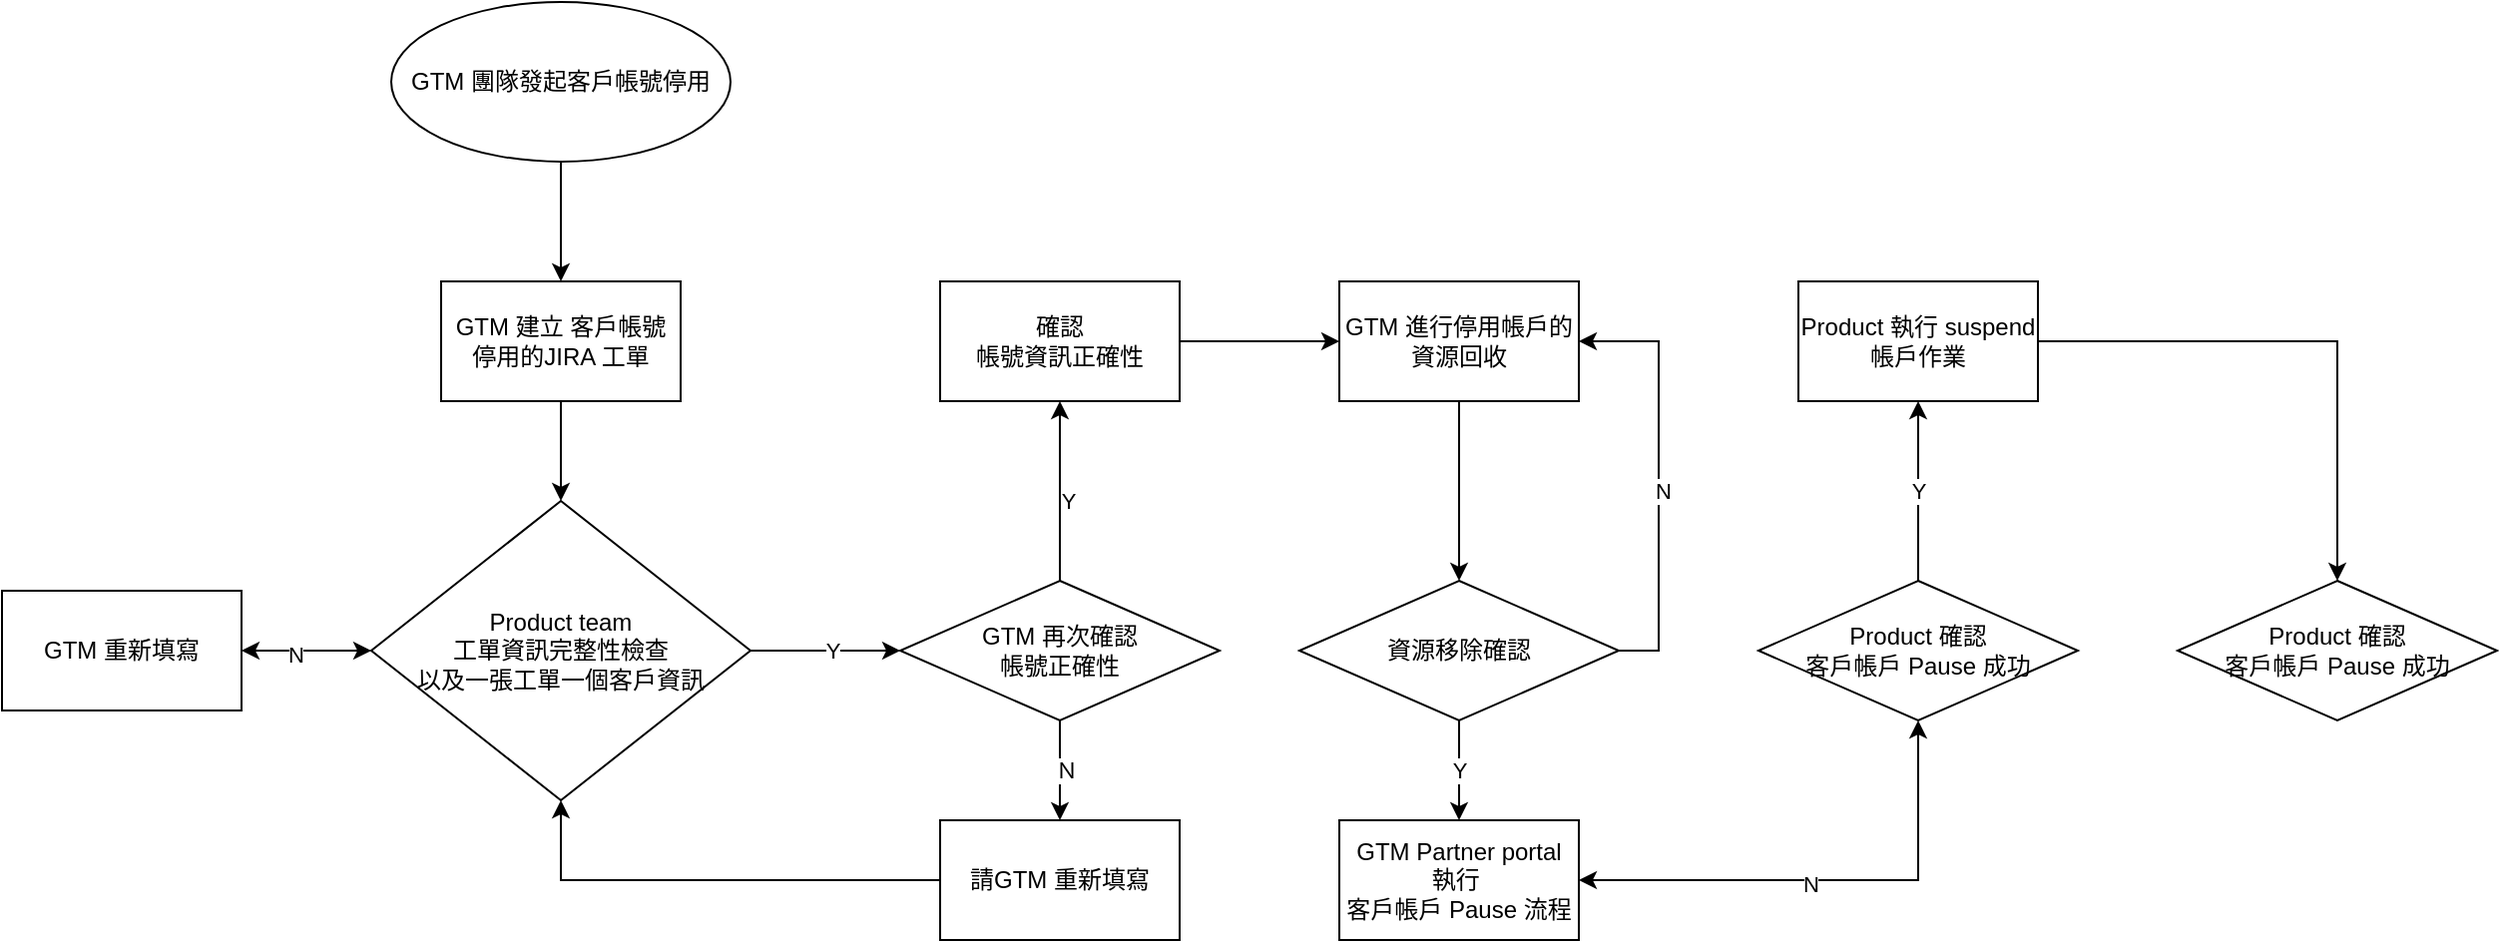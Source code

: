 <mxfile version="28.2.5">
  <diagram name="第 1 页" id="7KOVuoNR6yLcS_YiWcBr">
    <mxGraphModel dx="1426" dy="802" grid="1" gridSize="10" guides="1" tooltips="1" connect="1" arrows="1" fold="1" page="1" pageScale="1" pageWidth="1169" pageHeight="827" math="0" shadow="0">
      <root>
        <mxCell id="0" />
        <mxCell id="1" parent="0" />
        <mxCell id="sAVfpXOolL90ge-oOt5B-12" style="edgeStyle=orthogonalEdgeStyle;rounded=0;orthogonalLoop=1;jettySize=auto;html=1;entryX=0.5;entryY=0;entryDx=0;entryDy=0;" edge="1" parent="1" source="sAVfpXOolL90ge-oOt5B-1" target="sAVfpXOolL90ge-oOt5B-2">
          <mxGeometry relative="1" as="geometry" />
        </mxCell>
        <mxCell id="sAVfpXOolL90ge-oOt5B-1" value="GTM 團隊發起客戶帳號停用" style="ellipse;whiteSpace=wrap;html=1;" vertex="1" parent="1">
          <mxGeometry x="245" y="40" width="170" height="80" as="geometry" />
        </mxCell>
        <mxCell id="sAVfpXOolL90ge-oOt5B-13" value="" style="edgeStyle=orthogonalEdgeStyle;rounded=0;orthogonalLoop=1;jettySize=auto;html=1;" edge="1" parent="1" source="sAVfpXOolL90ge-oOt5B-2" target="sAVfpXOolL90ge-oOt5B-3">
          <mxGeometry relative="1" as="geometry" />
        </mxCell>
        <mxCell id="sAVfpXOolL90ge-oOt5B-2" value="&lt;div&gt;GTM 建立 客戶帳號&lt;/div&gt;&lt;div&gt;停用的JIRA 工單&lt;/div&gt;" style="rounded=0;whiteSpace=wrap;html=1;" vertex="1" parent="1">
          <mxGeometry x="270" y="180" width="120" height="60" as="geometry" />
        </mxCell>
        <mxCell id="sAVfpXOolL90ge-oOt5B-6" value="" style="edgeStyle=orthogonalEdgeStyle;rounded=0;orthogonalLoop=1;jettySize=auto;html=1;startArrow=classic;startFill=1;" edge="1" parent="1" source="sAVfpXOolL90ge-oOt5B-3" target="sAVfpXOolL90ge-oOt5B-4">
          <mxGeometry relative="1" as="geometry" />
        </mxCell>
        <mxCell id="sAVfpXOolL90ge-oOt5B-19" value="N" style="edgeLabel;html=1;align=center;verticalAlign=middle;resizable=0;points=[];" vertex="1" connectable="0" parent="sAVfpXOolL90ge-oOt5B-6">
          <mxGeometry x="0.169" y="2" relative="1" as="geometry">
            <mxPoint as="offset" />
          </mxGeometry>
        </mxCell>
        <mxCell id="sAVfpXOolL90ge-oOt5B-14" value="" style="edgeStyle=orthogonalEdgeStyle;rounded=0;orthogonalLoop=1;jettySize=auto;html=1;" edge="1" parent="1" source="sAVfpXOolL90ge-oOt5B-3" target="sAVfpXOolL90ge-oOt5B-10">
          <mxGeometry relative="1" as="geometry" />
        </mxCell>
        <mxCell id="sAVfpXOolL90ge-oOt5B-20" value="Y" style="edgeLabel;html=1;align=center;verticalAlign=middle;resizable=0;points=[];" vertex="1" connectable="0" parent="sAVfpXOolL90ge-oOt5B-14">
          <mxGeometry x="0.093" relative="1" as="geometry">
            <mxPoint as="offset" />
          </mxGeometry>
        </mxCell>
        <mxCell id="sAVfpXOolL90ge-oOt5B-3" value="&lt;div&gt;Product team&lt;/div&gt;&lt;div&gt;工單資訊完整性檢查&lt;/div&gt;&lt;div&gt;以及一張工單一個客戶資訊&lt;/div&gt;" style="rhombus;whiteSpace=wrap;html=1;" vertex="1" parent="1">
          <mxGeometry x="235" y="290" width="190" height="150" as="geometry" />
        </mxCell>
        <mxCell id="sAVfpXOolL90ge-oOt5B-4" value="GTM 重新填寫" style="rounded=0;whiteSpace=wrap;html=1;" vertex="1" parent="1">
          <mxGeometry x="50" y="335" width="120" height="60" as="geometry" />
        </mxCell>
        <mxCell id="sAVfpXOolL90ge-oOt5B-23" value="" style="edgeStyle=orthogonalEdgeStyle;rounded=0;orthogonalLoop=1;jettySize=auto;html=1;" edge="1" parent="1" source="sAVfpXOolL90ge-oOt5B-9" target="sAVfpXOolL90ge-oOt5B-22">
          <mxGeometry relative="1" as="geometry" />
        </mxCell>
        <mxCell id="sAVfpXOolL90ge-oOt5B-9" value="&lt;div&gt;確認&lt;/div&gt;&lt;div&gt;帳號資訊正確性&lt;/div&gt;" style="rounded=0;whiteSpace=wrap;html=1;" vertex="1" parent="1">
          <mxGeometry x="520" y="180" width="120" height="60" as="geometry" />
        </mxCell>
        <mxCell id="sAVfpXOolL90ge-oOt5B-15" value="" style="edgeStyle=orthogonalEdgeStyle;rounded=0;orthogonalLoop=1;jettySize=auto;html=1;" edge="1" parent="1" source="sAVfpXOolL90ge-oOt5B-10" target="sAVfpXOolL90ge-oOt5B-11">
          <mxGeometry relative="1" as="geometry" />
        </mxCell>
        <mxCell id="sAVfpXOolL90ge-oOt5B-17" value="Ｎ" style="edgeLabel;html=1;align=center;verticalAlign=middle;resizable=0;points=[];" vertex="1" connectable="0" parent="sAVfpXOolL90ge-oOt5B-15">
          <mxGeometry y="3" relative="1" as="geometry">
            <mxPoint as="offset" />
          </mxGeometry>
        </mxCell>
        <mxCell id="sAVfpXOolL90ge-oOt5B-16" value="" style="edgeStyle=orthogonalEdgeStyle;rounded=0;orthogonalLoop=1;jettySize=auto;html=1;" edge="1" parent="1" source="sAVfpXOolL90ge-oOt5B-10" target="sAVfpXOolL90ge-oOt5B-9">
          <mxGeometry relative="1" as="geometry" />
        </mxCell>
        <mxCell id="sAVfpXOolL90ge-oOt5B-18" value="Y" style="edgeLabel;html=1;align=center;verticalAlign=middle;resizable=0;points=[];" vertex="1" connectable="0" parent="sAVfpXOolL90ge-oOt5B-16">
          <mxGeometry x="-0.1" y="-4" relative="1" as="geometry">
            <mxPoint as="offset" />
          </mxGeometry>
        </mxCell>
        <mxCell id="sAVfpXOolL90ge-oOt5B-10" value="&lt;div&gt;GTM 再次確認&lt;/div&gt;&lt;div&gt;帳號正確性&lt;/div&gt;" style="rhombus;whiteSpace=wrap;html=1;" vertex="1" parent="1">
          <mxGeometry x="500" y="330" width="160" height="70" as="geometry" />
        </mxCell>
        <mxCell id="sAVfpXOolL90ge-oOt5B-21" style="edgeStyle=orthogonalEdgeStyle;rounded=0;orthogonalLoop=1;jettySize=auto;html=1;entryX=0.5;entryY=1;entryDx=0;entryDy=0;" edge="1" parent="1" source="sAVfpXOolL90ge-oOt5B-11" target="sAVfpXOolL90ge-oOt5B-3">
          <mxGeometry relative="1" as="geometry" />
        </mxCell>
        <mxCell id="sAVfpXOolL90ge-oOt5B-11" value="請GTM 重新填寫" style="rounded=0;whiteSpace=wrap;html=1;" vertex="1" parent="1">
          <mxGeometry x="520" y="450" width="120" height="60" as="geometry" />
        </mxCell>
        <mxCell id="sAVfpXOolL90ge-oOt5B-26" value="" style="edgeStyle=orthogonalEdgeStyle;rounded=0;orthogonalLoop=1;jettySize=auto;html=1;" edge="1" parent="1" source="sAVfpXOolL90ge-oOt5B-22" target="sAVfpXOolL90ge-oOt5B-24">
          <mxGeometry relative="1" as="geometry" />
        </mxCell>
        <mxCell id="sAVfpXOolL90ge-oOt5B-22" value="&lt;div&gt;GTM 進行停用帳戶的&lt;/div&gt;&lt;div&gt;資源回收&lt;/div&gt;" style="whiteSpace=wrap;html=1;rounded=0;" vertex="1" parent="1">
          <mxGeometry x="720" y="180" width="120" height="60" as="geometry" />
        </mxCell>
        <mxCell id="sAVfpXOolL90ge-oOt5B-28" value="Y" style="edgeStyle=orthogonalEdgeStyle;rounded=0;orthogonalLoop=1;jettySize=auto;html=1;" edge="1" parent="1" source="sAVfpXOolL90ge-oOt5B-24" target="sAVfpXOolL90ge-oOt5B-27">
          <mxGeometry relative="1" as="geometry" />
        </mxCell>
        <mxCell id="sAVfpXOolL90ge-oOt5B-29" style="edgeStyle=orthogonalEdgeStyle;rounded=0;orthogonalLoop=1;jettySize=auto;html=1;entryX=1;entryY=0.5;entryDx=0;entryDy=0;exitX=1;exitY=0.5;exitDx=0;exitDy=0;" edge="1" parent="1" source="sAVfpXOolL90ge-oOt5B-24" target="sAVfpXOolL90ge-oOt5B-22">
          <mxGeometry relative="1" as="geometry" />
        </mxCell>
        <mxCell id="sAVfpXOolL90ge-oOt5B-30" value="N" style="edgeLabel;html=1;align=center;verticalAlign=middle;resizable=0;points=[];" vertex="1" connectable="0" parent="sAVfpXOolL90ge-oOt5B-29">
          <mxGeometry x="-0.07" y="-2" relative="1" as="geometry">
            <mxPoint as="offset" />
          </mxGeometry>
        </mxCell>
        <mxCell id="sAVfpXOolL90ge-oOt5B-24" value="資源移除確認" style="rhombus;whiteSpace=wrap;html=1;" vertex="1" parent="1">
          <mxGeometry x="700" y="330" width="160" height="70" as="geometry" />
        </mxCell>
        <mxCell id="sAVfpXOolL90ge-oOt5B-32" style="edgeStyle=orthogonalEdgeStyle;rounded=0;orthogonalLoop=1;jettySize=auto;html=1;entryX=0.5;entryY=1;entryDx=0;entryDy=0;startArrow=classic;startFill=1;" edge="1" parent="1" source="sAVfpXOolL90ge-oOt5B-27" target="sAVfpXOolL90ge-oOt5B-31">
          <mxGeometry relative="1" as="geometry" />
        </mxCell>
        <mxCell id="sAVfpXOolL90ge-oOt5B-35" value="N" style="edgeLabel;html=1;align=center;verticalAlign=middle;resizable=0;points=[];" vertex="1" connectable="0" parent="sAVfpXOolL90ge-oOt5B-32">
          <mxGeometry x="-0.072" y="-2" relative="1" as="geometry">
            <mxPoint as="offset" />
          </mxGeometry>
        </mxCell>
        <mxCell id="sAVfpXOolL90ge-oOt5B-27" value="&lt;div&gt;GTM Partner portal 執行&amp;nbsp;&lt;/div&gt;&lt;div&gt;客戶帳戶 Pause 流程&lt;/div&gt;" style="whiteSpace=wrap;html=1;rounded=0;" vertex="1" parent="1">
          <mxGeometry x="720" y="450" width="120" height="60" as="geometry" />
        </mxCell>
        <mxCell id="sAVfpXOolL90ge-oOt5B-34" value="Y" style="edgeStyle=orthogonalEdgeStyle;rounded=0;orthogonalLoop=1;jettySize=auto;html=1;" edge="1" parent="1" source="sAVfpXOolL90ge-oOt5B-31" target="sAVfpXOolL90ge-oOt5B-33">
          <mxGeometry relative="1" as="geometry" />
        </mxCell>
        <mxCell id="sAVfpXOolL90ge-oOt5B-31" value="&lt;div&gt;Product 確認&lt;/div&gt;&lt;div&gt;客戶帳戶 Pause 成功&lt;/div&gt;" style="rhombus;whiteSpace=wrap;html=1;" vertex="1" parent="1">
          <mxGeometry x="930" y="330" width="160" height="70" as="geometry" />
        </mxCell>
        <mxCell id="sAVfpXOolL90ge-oOt5B-37" style="edgeStyle=orthogonalEdgeStyle;rounded=0;orthogonalLoop=1;jettySize=auto;html=1;entryX=0.5;entryY=0;entryDx=0;entryDy=0;" edge="1" parent="1" source="sAVfpXOolL90ge-oOt5B-33" target="sAVfpXOolL90ge-oOt5B-36">
          <mxGeometry relative="1" as="geometry" />
        </mxCell>
        <mxCell id="sAVfpXOolL90ge-oOt5B-33" value="Product 執行 suspend 帳戶作業" style="whiteSpace=wrap;html=1;rounded=0;" vertex="1" parent="1">
          <mxGeometry x="950" y="180" width="120" height="60" as="geometry" />
        </mxCell>
        <mxCell id="sAVfpXOolL90ge-oOt5B-36" value="&lt;div&gt;Product 確認&lt;/div&gt;&lt;div&gt;客戶帳戶 Pause 成功&lt;/div&gt;" style="rhombus;whiteSpace=wrap;html=1;" vertex="1" parent="1">
          <mxGeometry x="1140" y="330" width="160" height="70" as="geometry" />
        </mxCell>
      </root>
    </mxGraphModel>
  </diagram>
</mxfile>
